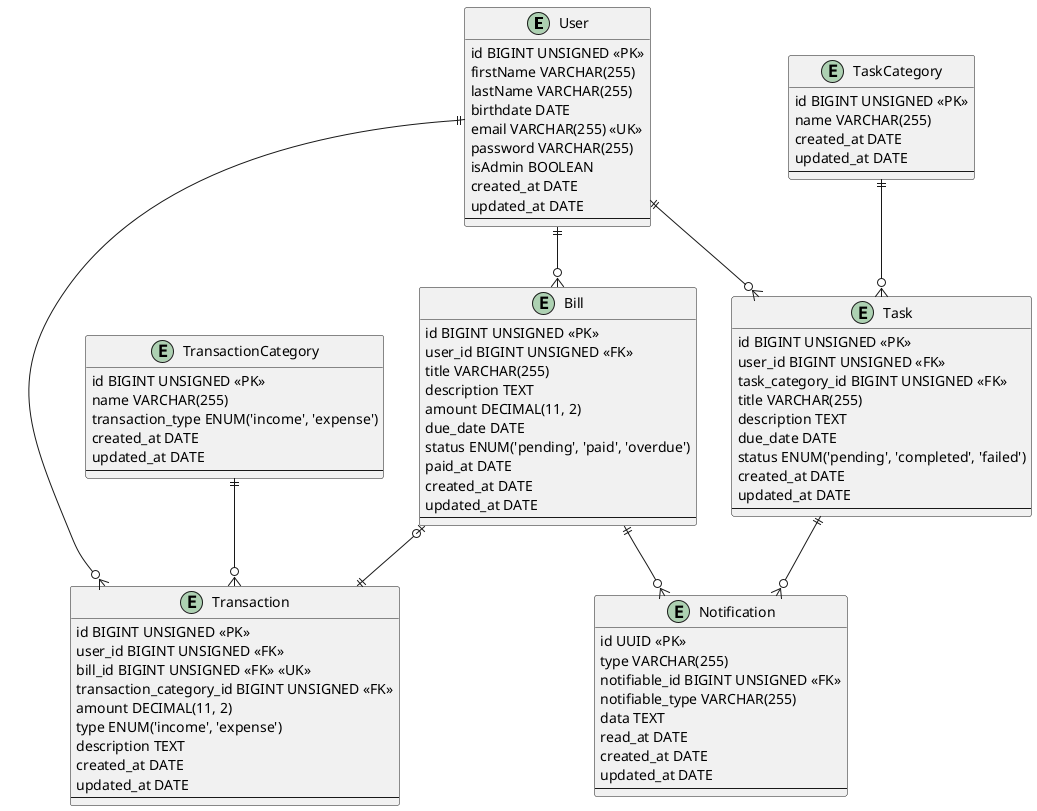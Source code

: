 @startuml erd

entity User {
    id BIGINT UNSIGNED <<PK>>
    firstName VARCHAR(255)
    lastName VARCHAR(255)
    birthdate DATE
    email VARCHAR(255) <<UK>>
    password VARCHAR(255)
    isAdmin BOOLEAN
    created_at DATE
    updated_at DATE
    --
}

entity Transaction {
    id BIGINT UNSIGNED <<PK>>
    user_id BIGINT UNSIGNED <<FK>>
    bill_id BIGINT UNSIGNED <<FK>> <<UK>>
    transaction_category_id BIGINT UNSIGNED <<FK>>
    amount DECIMAL(11, 2)
    type ENUM('income', 'expense')
    description TEXT
    created_at DATE
    updated_at DATE
    --
}

entity Bill {
    id BIGINT UNSIGNED <<PK>>
    user_id BIGINT UNSIGNED <<FK>>
    title VARCHAR(255)
    description TEXT
    amount DECIMAL(11, 2)
    due_date DATE
    status ENUM('pending', 'paid', 'overdue')
    paid_at DATE
    created_at DATE
    updated_at DATE
    --
}

entity Notification {
    id UUID <<PK>>
    type VARCHAR(255)
    notifiable_id BIGINT UNSIGNED <<FK>>
    notifiable_type VARCHAR(255)
    data TEXT
    read_at DATE
    created_at DATE
    updated_at DATE
    --
}

entity Task {
    id BIGINT UNSIGNED <<PK>>
    user_id BIGINT UNSIGNED <<FK>>
    task_category_id BIGINT UNSIGNED <<FK>>
    title VARCHAR(255)
    description TEXT
    due_date DATE
    status ENUM('pending', 'completed', 'failed')
    created_at DATE
    updated_at DATE
    --
}

entity TransactionCategory {
    id BIGINT UNSIGNED <<PK>>
    name VARCHAR(255)
    transaction_type ENUM('income', 'expense')
    created_at DATE
    updated_at DATE
    --
}

entity TaskCategory {
    id BIGINT UNSIGNED <<PK>>
    name VARCHAR(255)
    created_at DATE
    updated_at DATE
    --
}


User ||--o{ Transaction
User ||--o{ Bill
Bill ||--o{ Notification
Task ||--o{ Notification
User ||--o{ Task
TaskCategory ||--o{ Task
TransactionCategory ||--o{ Transaction
Bill |o--|| Transaction

@enduml
